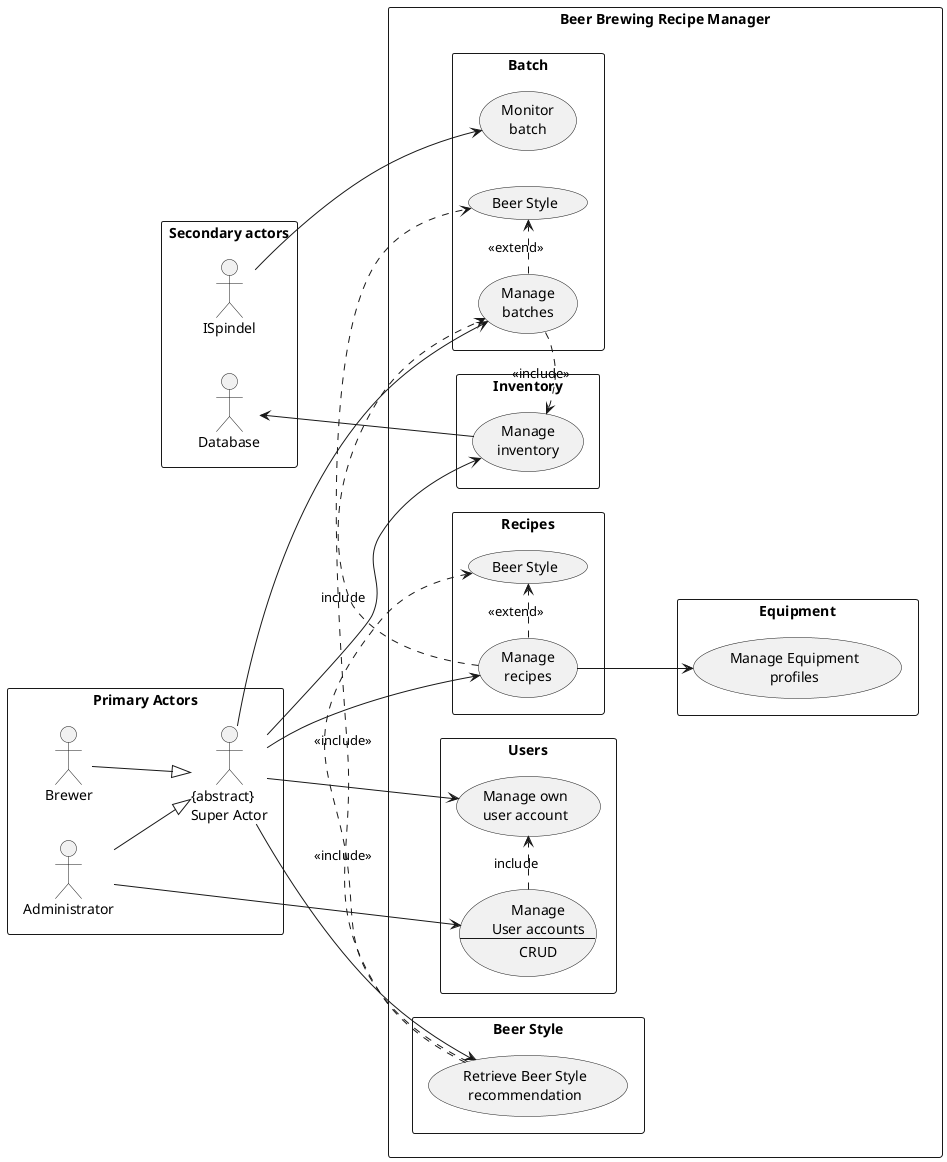 @startuml

left to right direction

rectangle "Primary Actors" {
    actor Administrator as Admin
    actor Brewer as Brew
    actor "{abstract}\nSuper Actor" as SuperActor

}

rectangle "Secondary actors"{
    actor Database as DB
    actor ISpindel as ISpindel
}

rectangle "Beer Brewing Recipe Manager" {

    rectangle "Users" {
        usecase (Manage own\nuser account) as ManageOwnUser
        usecase (Manage\nUser accounts\n---\nCRUD) as ManageUserAccounts
        ManageUserAccounts .> ManageOwnUser : include
    }

    rectangle "Recipes" {
        usecase (Manage\nrecipes) as ManageRecipes
        usecase (Beer Style) as SelectedRecipeBeerStyle
        ManageRecipes .> SelectedRecipeBeerStyle : <<extend>>
    }

    rectangle "Batch" {
        usecase (Manage\nbatches) as ManageBatches
        usecase (Beer Style) as SelectedBatchBeerStyle
        usecase (Monitor\nbatch) as MonitorBatch
        ManageBatches .> SelectedBatchBeerStyle : <<extend>>
        
    }

    rectangle "Inventory" {
        usecase (Manage\ninventory) as ManageInventory
    }

    rectangle "Equipment" {
        usecase (Manage Equipment\nprofiles) as SelectEquipmentProfile
    }

    rectangle "Beer Style" {
        usecase (Retrieve Beer Style\nrecommendation) as BeerStyleRecommendation
    }



}

Admin --|> SuperActor
Brew --|> SuperActor

Admin --> ManageUserAccounts
SuperActor --> ManageOwnUser
SuperActor --> BeerStyleRecommendation

BeerStyleRecommendation .> SelectedRecipeBeerStyle : <<include>>
BeerStyleRecommendation .> SelectedBatchBeerStyle : <<include>>

ManageBatches .> ManageInventory : <<include>>

SuperActor --> ManageRecipes
SuperActor --> ManageInventory
SuperActor --> ManageBatches


ManageRecipes .> ManageBatches : include
ManageRecipes --> SelectEquipmentProfile

ManageInventory --> DB
ISpindel --> MonitorBatch


@enduml